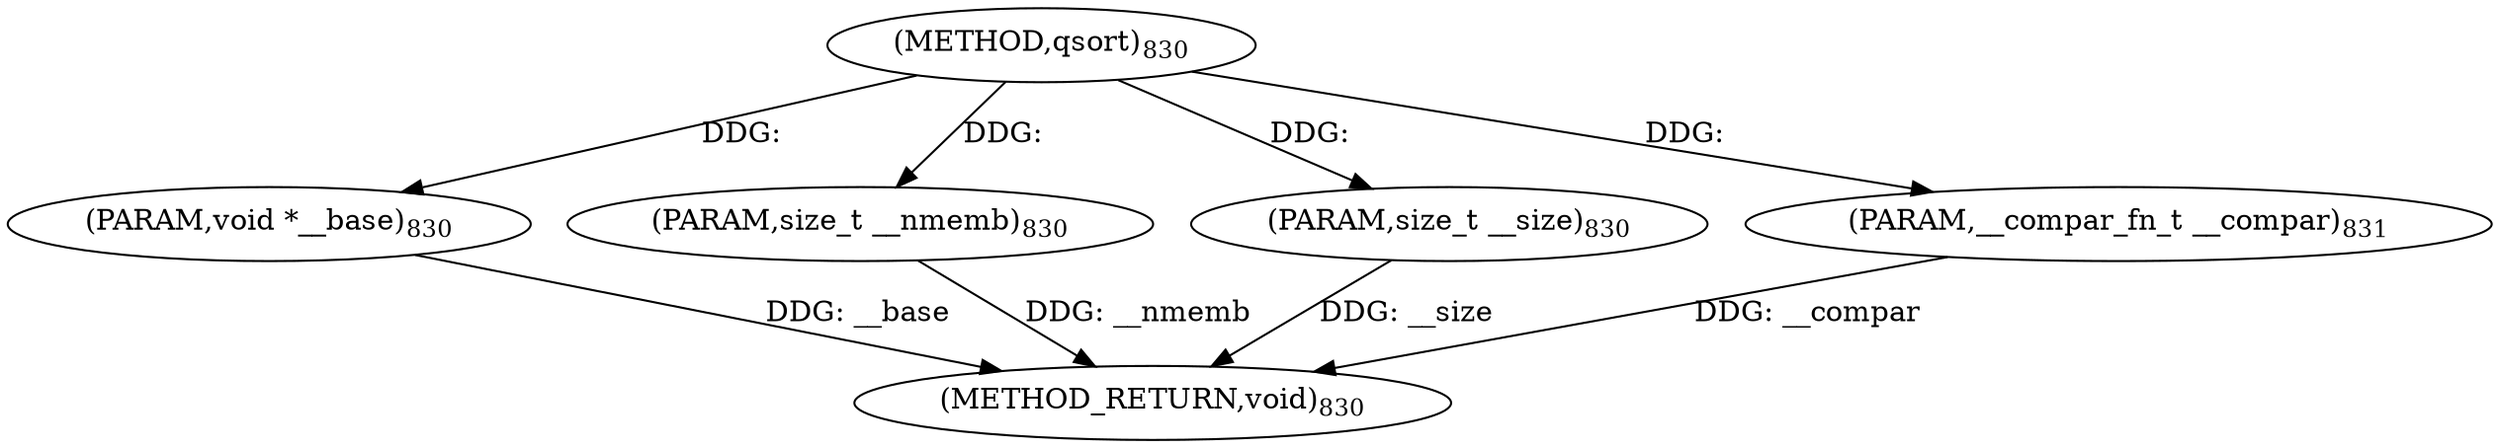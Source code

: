 digraph "qsort" {  
"4847" [label = <(METHOD,qsort)<SUB>830</SUB>> ]
"4852" [label = <(METHOD_RETURN,void)<SUB>830</SUB>> ]
"4848" [label = <(PARAM,void *__base)<SUB>830</SUB>> ]
"4849" [label = <(PARAM,size_t __nmemb)<SUB>830</SUB>> ]
"4850" [label = <(PARAM,size_t __size)<SUB>830</SUB>> ]
"4851" [label = <(PARAM,__compar_fn_t __compar)<SUB>831</SUB>> ]
  "4848" -> "4852"  [ label = "DDG: __base"] 
  "4849" -> "4852"  [ label = "DDG: __nmemb"] 
  "4850" -> "4852"  [ label = "DDG: __size"] 
  "4851" -> "4852"  [ label = "DDG: __compar"] 
  "4847" -> "4848"  [ label = "DDG: "] 
  "4847" -> "4849"  [ label = "DDG: "] 
  "4847" -> "4850"  [ label = "DDG: "] 
  "4847" -> "4851"  [ label = "DDG: "] 
}
